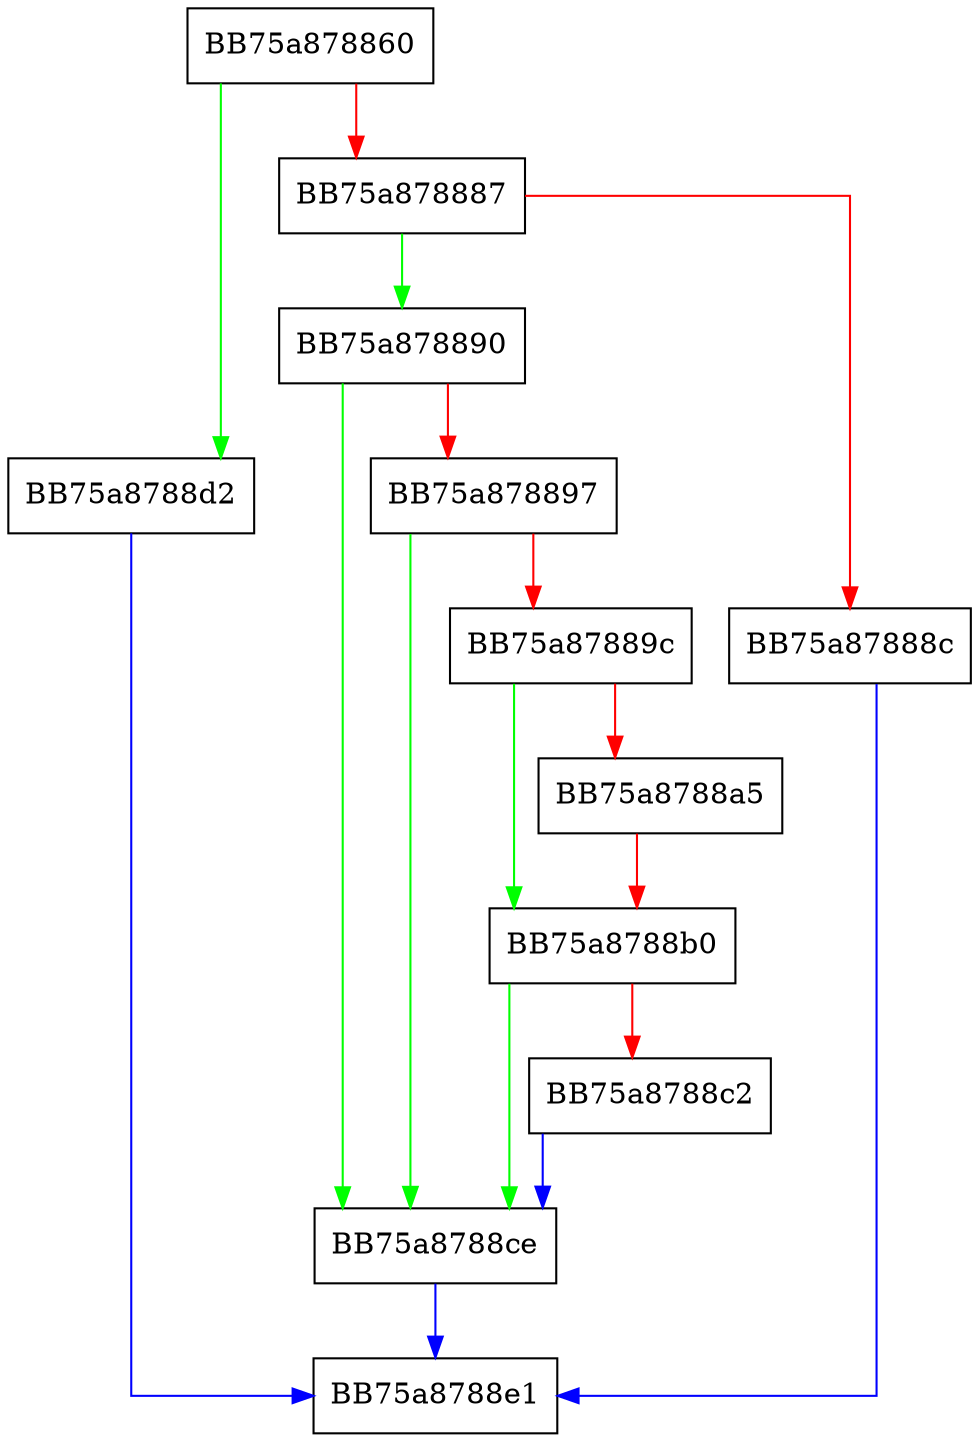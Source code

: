digraph StreamSetAttribute {
  node [shape="box"];
  graph [splines=ortho];
  BB75a878860 -> BB75a8788d2 [color="green"];
  BB75a878860 -> BB75a878887 [color="red"];
  BB75a878887 -> BB75a878890 [color="green"];
  BB75a878887 -> BB75a87888c [color="red"];
  BB75a87888c -> BB75a8788e1 [color="blue"];
  BB75a878890 -> BB75a8788ce [color="green"];
  BB75a878890 -> BB75a878897 [color="red"];
  BB75a878897 -> BB75a8788ce [color="green"];
  BB75a878897 -> BB75a87889c [color="red"];
  BB75a87889c -> BB75a8788b0 [color="green"];
  BB75a87889c -> BB75a8788a5 [color="red"];
  BB75a8788a5 -> BB75a8788b0 [color="red"];
  BB75a8788b0 -> BB75a8788ce [color="green"];
  BB75a8788b0 -> BB75a8788c2 [color="red"];
  BB75a8788c2 -> BB75a8788ce [color="blue"];
  BB75a8788ce -> BB75a8788e1 [color="blue"];
  BB75a8788d2 -> BB75a8788e1 [color="blue"];
}